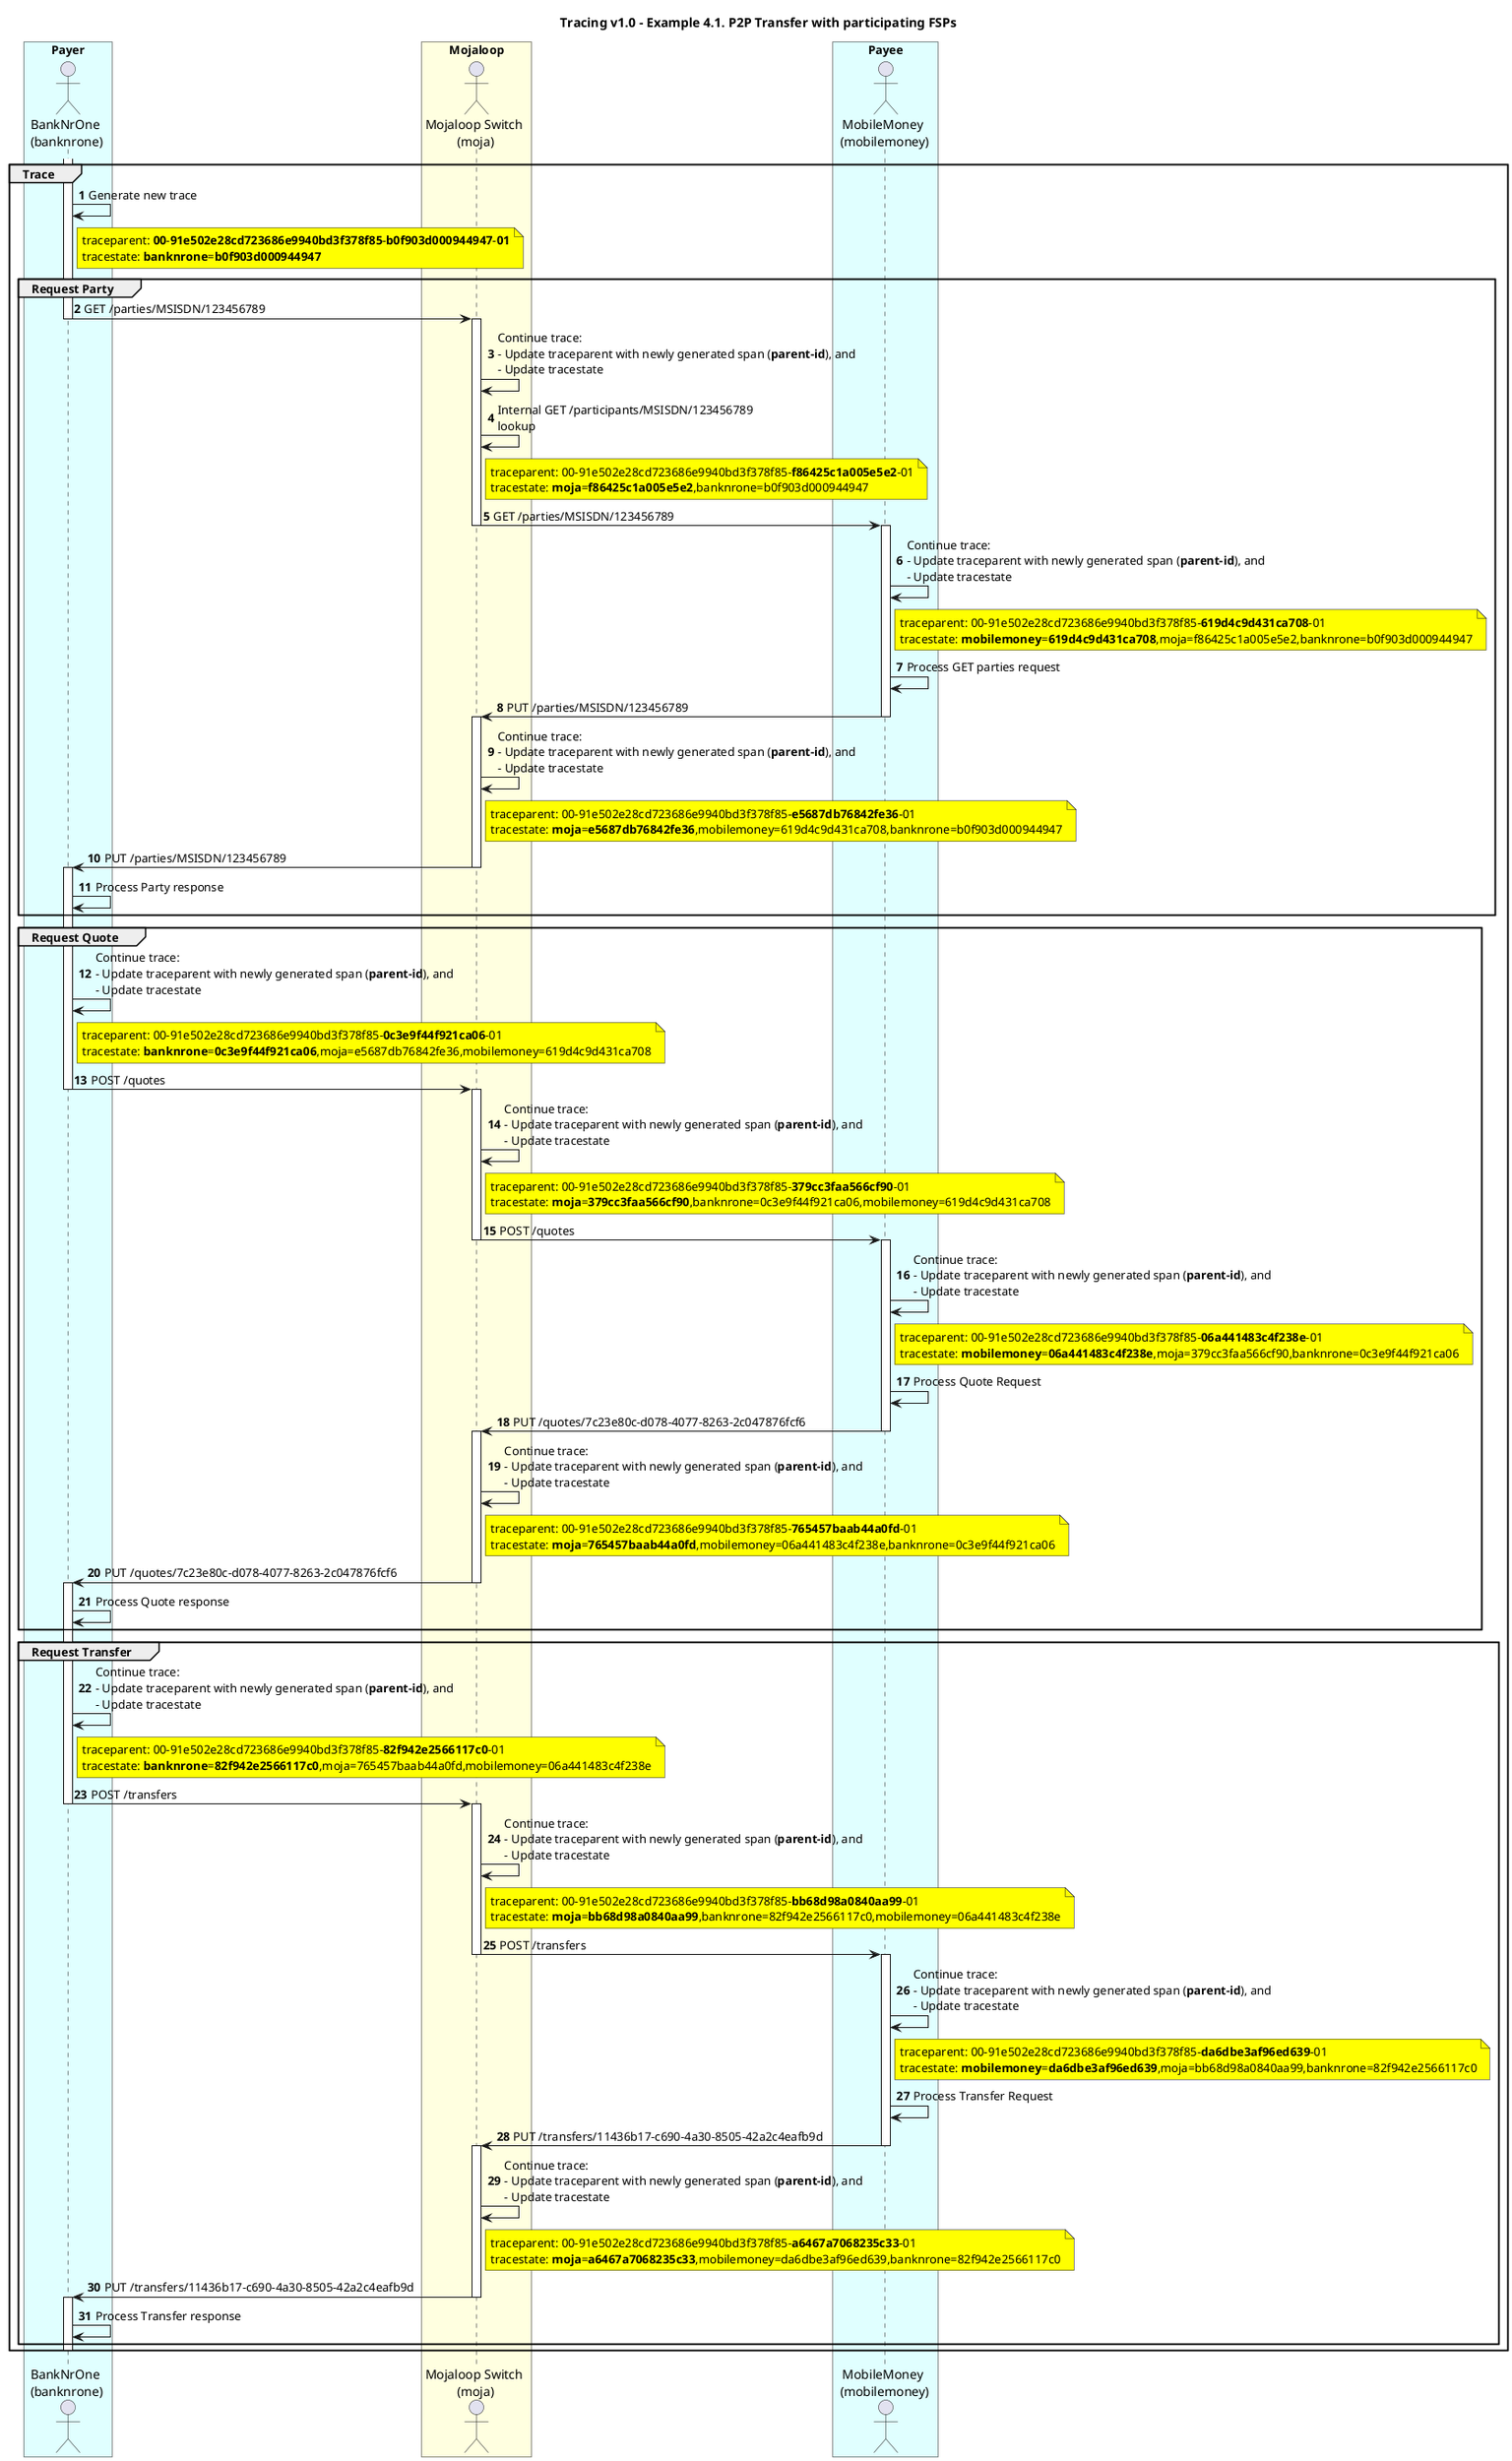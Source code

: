 
/'*****
 License
 --------------
 Copyright © 2017 Bill & Melinda Gates Foundation
 The Mojaloop files are made available by the Bill & Melinda Gates Foundation under the Apache License, Version 2.0 (the "License") and you may not use these files except in compliance with the License. You may obtain a copy of the License at
 http://www.apache.org/licenses/LICENSE-2.0
 Unless required by applicable law or agreed to in writing, the Mojaloop files are distributed on an "AS IS" BASIS, WITHOUT WARRANTIES OR CONDITIONS OF ANY KIND, either express or implied. See the License for the specific language governing permissions and limitations under the License.
 Contributors
 --------------
 This is the official list of the Mojaloop project contributors for this file.
 Names of the original copyright holders (individuals or organizations)
 should be listed with a '*' in the first column. People who have
 contributed from an organization can be listed under the organization
 that actually holds the copyright for their contributions (see the
 Gates Foundation organization for an example). Those individuals should have
 their names indented and be marked with a '-'. Email address can be added
 optionally within square brackets <email>.
 * Gates Foundation
 - Name Surname <name.surname@gatesfoundation.com>

 * Georgi Georgiev <georgi.georgiev@modusbox.com>
 * Miguel de Barros <miguel.debarros@modusbox.com>
 * Shashikant Hirugade <shashikant.hirugade@modusbox.com>
 * Valentin Genev <valentin.genev@modusbox.com>
 --------------
 ******'/

@startuml
' declate title
title Tracing v1.0 - Example 4.1. P2P Transfer with participating FSPs

autonumber

' Actor Keys:
'   actor - Payer DFSP, Payee DFSP
'   boundary - APIs/Interfaces, etc
'   collections - Kafka Topics
'   control - Kafka Consumers
'   entity - Database Access Objects
'   database - Database Persistance Store

' declare actors
' actor "Payer DFSP\nParticipant" as PAYER_DFSP
actor "BankNrOne\n (banknrone)" as PAYER
actor "Mojaloop Switch\n (moja)" as MOJA
actor "MobileMoney\n (mobilemoney)" as PAYEE

' box "Financial Service Provider (Payer)" #lightGray
' 	participant PAYER_DFSP
' end box

' box "ML API Adapter Service" #LightBlue
' 	participant NOTIFY_HANDLER
' end box

box "Payer" #LightCyan
    actor PAYER
end box

box "Mojaloop" #LightYellow
    actor MOJA
end box

box "Payee" #LightCyan
    actor PAYEE
end box

' start flow

group Trace
activate PAYER
PAYER -> PAYER: Generate new trace
note right of PAYER #yellow
    traceparent: **00**-**91e502e28cd723686e9940bd3f378f85**-**b0f903d000944947**-**01**
    tracestate: **banknrone**=**b0f903d000944947**
end note

group Request Party
    PAYER -> MOJA: GET /parties/MSISDN/123456789
    deactivate PAYER
        activate MOJA
        MOJA -> MOJA: Continue trace: \n- Update traceparent with newly generated span (**parent-id**), and \n- Update tracestate
        MOJA -> MOJA: Internal GET /participants/MSISDN/123456789 \nlookup
        note right of MOJA #yellow
            traceparent: 00-91e502e28cd723686e9940bd3f378f85-**f86425c1a005e5e2**-01
            tracestate: **moja**=**f86425c1a005e5e2**,banknrone=b0f903d000944947
        end note

        MOJA -> PAYEE: GET /parties/MSISDN/123456789
        deactivate MOJA
            activate PAYEE
            PAYEE -> PAYEE: Continue trace: \n- Update traceparent with newly generated span (**parent-id**), and \n- Update tracestate
            note right of PAYEE #yellow
                traceparent: 00-91e502e28cd723686e9940bd3f378f85-**619d4c9d431ca708**-01
                tracestate: **mobilemoney**=**619d4c9d431ca708**,moja=f86425c1a005e5e2,banknrone=b0f903d000944947
            end note

            PAYEE -> PAYEE: Process GET parties request

            PAYEE -> MOJA: PUT /parties/MSISDN/123456789
            deactivate PAYEE
                    activate MOJA
                    MOJA -> MOJA: Continue trace: \n- Update traceparent with newly generated span (**parent-id**), and \n- Update tracestate
                    note right of MOJA #yellow
                        traceparent: 00-91e502e28cd723686e9940bd3f378f85-**e5687db76842fe36**-01
                        tracestate: **moja**=**e5687db76842fe36**,mobilemoney=619d4c9d431ca708,banknrone=b0f903d000944947
                    end note

                MOJA -> PAYER: PUT /parties/MSISDN/123456789
                deactivate MOJA

        activate PAYER
        PAYER -> PAYER: Process Party response

end

group Request Quote
    PAYER -> PAYER: Continue trace: \n- Update traceparent with newly generated span (**parent-id**), and \n- Update tracestate
    note right of PAYER #yellow
        traceparent: 00-91e502e28cd723686e9940bd3f378f85-**0c3e9f44f921ca06**-01
        tracestate: **banknrone**=**0c3e9f44f921ca06**,moja=e5687db76842fe36,mobilemoney=619d4c9d431ca708
    end note

    PAYER -> MOJA: POST /quotes
    deactivate PAYER
        activate MOJA
        MOJA -> MOJA: Continue trace: \n- Update traceparent with newly generated span (**parent-id**), and \n- Update tracestate
        note right of MOJA #yellow
            traceparent: 00-91e502e28cd723686e9940bd3f378f85-**379cc3faa566cf90**-01
            tracestate: **moja**=**379cc3faa566cf90**,banknrone=0c3e9f44f921ca06,mobilemoney=619d4c9d431ca708
        end note

        MOJA -> PAYEE: POST /quotes
        deactivate MOJA
            activate PAYEE
            PAYEE -> PAYEE: Continue trace: \n- Update traceparent with newly generated span (**parent-id**), and \n- Update tracestate
            note right of PAYEE #yellow
                traceparent: 00-91e502e28cd723686e9940bd3f378f85-**06a441483c4f238e**-01
                tracestate: **mobilemoney**=**06a441483c4f238e**,moja=379cc3faa566cf90,banknrone=0c3e9f44f921ca06
            end note

            PAYEE -> PAYEE: Process Quote Request

            PAYEE -> MOJA: PUT /quotes/7c23e80c-d078-4077-8263-2c047876fcf6
            deactivate PAYEE
                    activate MOJA
                    MOJA -> MOJA: Continue trace: \n- Update traceparent with newly generated span (**parent-id**), and \n- Update tracestate
                    note right of MOJA #yellow
                        traceparent: 00-91e502e28cd723686e9940bd3f378f85-**765457baab44a0fd**-01
                        tracestate: **moja**=**765457baab44a0fd**,mobilemoney=06a441483c4f238e,banknrone=0c3e9f44f921ca06
                    end note

                MOJA -> PAYER: PUT /quotes/7c23e80c-d078-4077-8263-2c047876fcf6
                deactivate MOJA

        activate PAYER
        PAYER -> PAYER: Process Quote response
end

group Request Transfer
    PAYER -> PAYER: Continue trace: \n- Update traceparent with newly generated span (**parent-id**), and \n- Update tracestate
    note right of PAYER #yellow
        traceparent: 00-91e502e28cd723686e9940bd3f378f85-**82f942e2566117c0**-01
        tracestate: **banknrone**=**82f942e2566117c0**,moja=765457baab44a0fd,mobilemoney=06a441483c4f238e
    end note

    PAYER -> MOJA: POST /transfers
    deactivate PAYER
        activate MOJA
        MOJA -> MOJA: Continue trace: \n- Update traceparent with newly generated span (**parent-id**), and \n- Update tracestate
        note right of MOJA #yellow
            traceparent: 00-91e502e28cd723686e9940bd3f378f85-**bb68d98a0840aa99**-01
            tracestate: **moja**=**bb68d98a0840aa99**,banknrone=82f942e2566117c0,mobilemoney=06a441483c4f238e
        end note

        MOJA -> PAYEE: POST /transfers
        deactivate MOJA
            activate PAYEE
            PAYEE -> PAYEE: Continue trace: \n- Update traceparent with newly generated span (**parent-id**), and \n- Update tracestate
            note right of PAYEE #yellow
                traceparent: 00-91e502e28cd723686e9940bd3f378f85-**da6dbe3af96ed639**-01
                tracestate: **mobilemoney**=**da6dbe3af96ed639**,moja=bb68d98a0840aa99,banknrone=82f942e2566117c0
            end note

            PAYEE -> PAYEE: Process Transfer Request

            PAYEE -> MOJA: PUT /transfers/11436b17-c690-4a30-8505-42a2c4eafb9d
            deactivate PAYEE
                    activate MOJA
                    MOJA -> MOJA: Continue trace: \n- Update traceparent with newly generated span (**parent-id**), and \n- Update tracestate
                    note right of MOJA #yellow
                        traceparent: 00-91e502e28cd723686e9940bd3f378f85-**a6467a7068235c33**-01
                        tracestate: **moja**=**a6467a7068235c33**,mobilemoney=da6dbe3af96ed639,banknrone=82f942e2566117c0
                    end note

                MOJA -> PAYER: PUT /transfers/11436b17-c690-4a30-8505-42a2c4eafb9d
                deactivate MOJA

        activate PAYER
        PAYER -> PAYER: Process Transfer response
end
deactivate PAYER
end
@enduml
